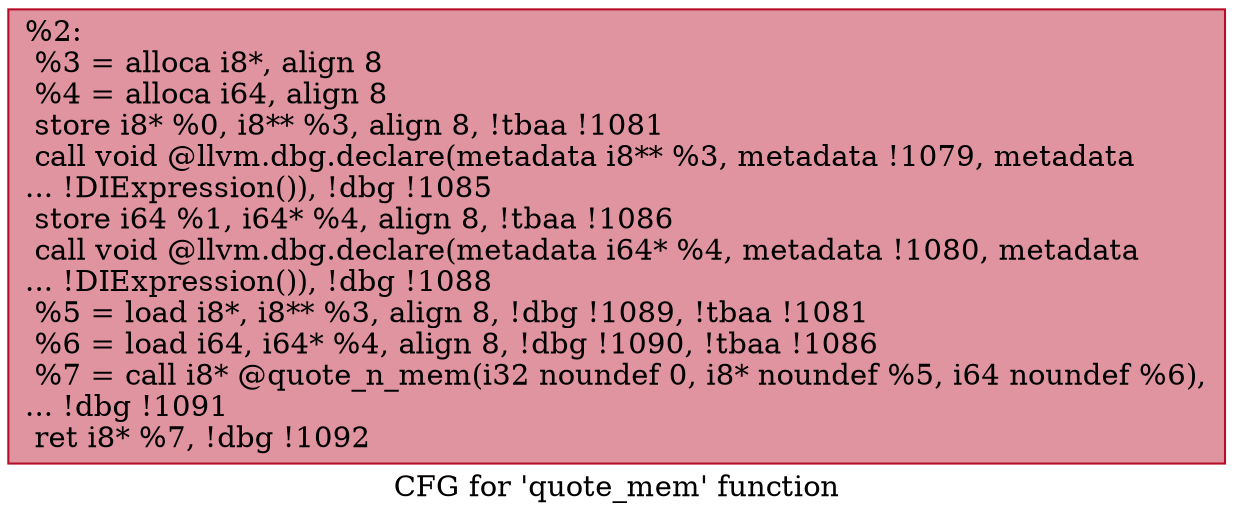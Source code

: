 digraph "CFG for 'quote_mem' function" {
	label="CFG for 'quote_mem' function";

	Node0x17a9fe0 [shape=record,color="#b70d28ff", style=filled, fillcolor="#b70d2870",label="{%2:\l  %3 = alloca i8*, align 8\l  %4 = alloca i64, align 8\l  store i8* %0, i8** %3, align 8, !tbaa !1081\l  call void @llvm.dbg.declare(metadata i8** %3, metadata !1079, metadata\l... !DIExpression()), !dbg !1085\l  store i64 %1, i64* %4, align 8, !tbaa !1086\l  call void @llvm.dbg.declare(metadata i64* %4, metadata !1080, metadata\l... !DIExpression()), !dbg !1088\l  %5 = load i8*, i8** %3, align 8, !dbg !1089, !tbaa !1081\l  %6 = load i64, i64* %4, align 8, !dbg !1090, !tbaa !1086\l  %7 = call i8* @quote_n_mem(i32 noundef 0, i8* noundef %5, i64 noundef %6),\l... !dbg !1091\l  ret i8* %7, !dbg !1092\l}"];
}
